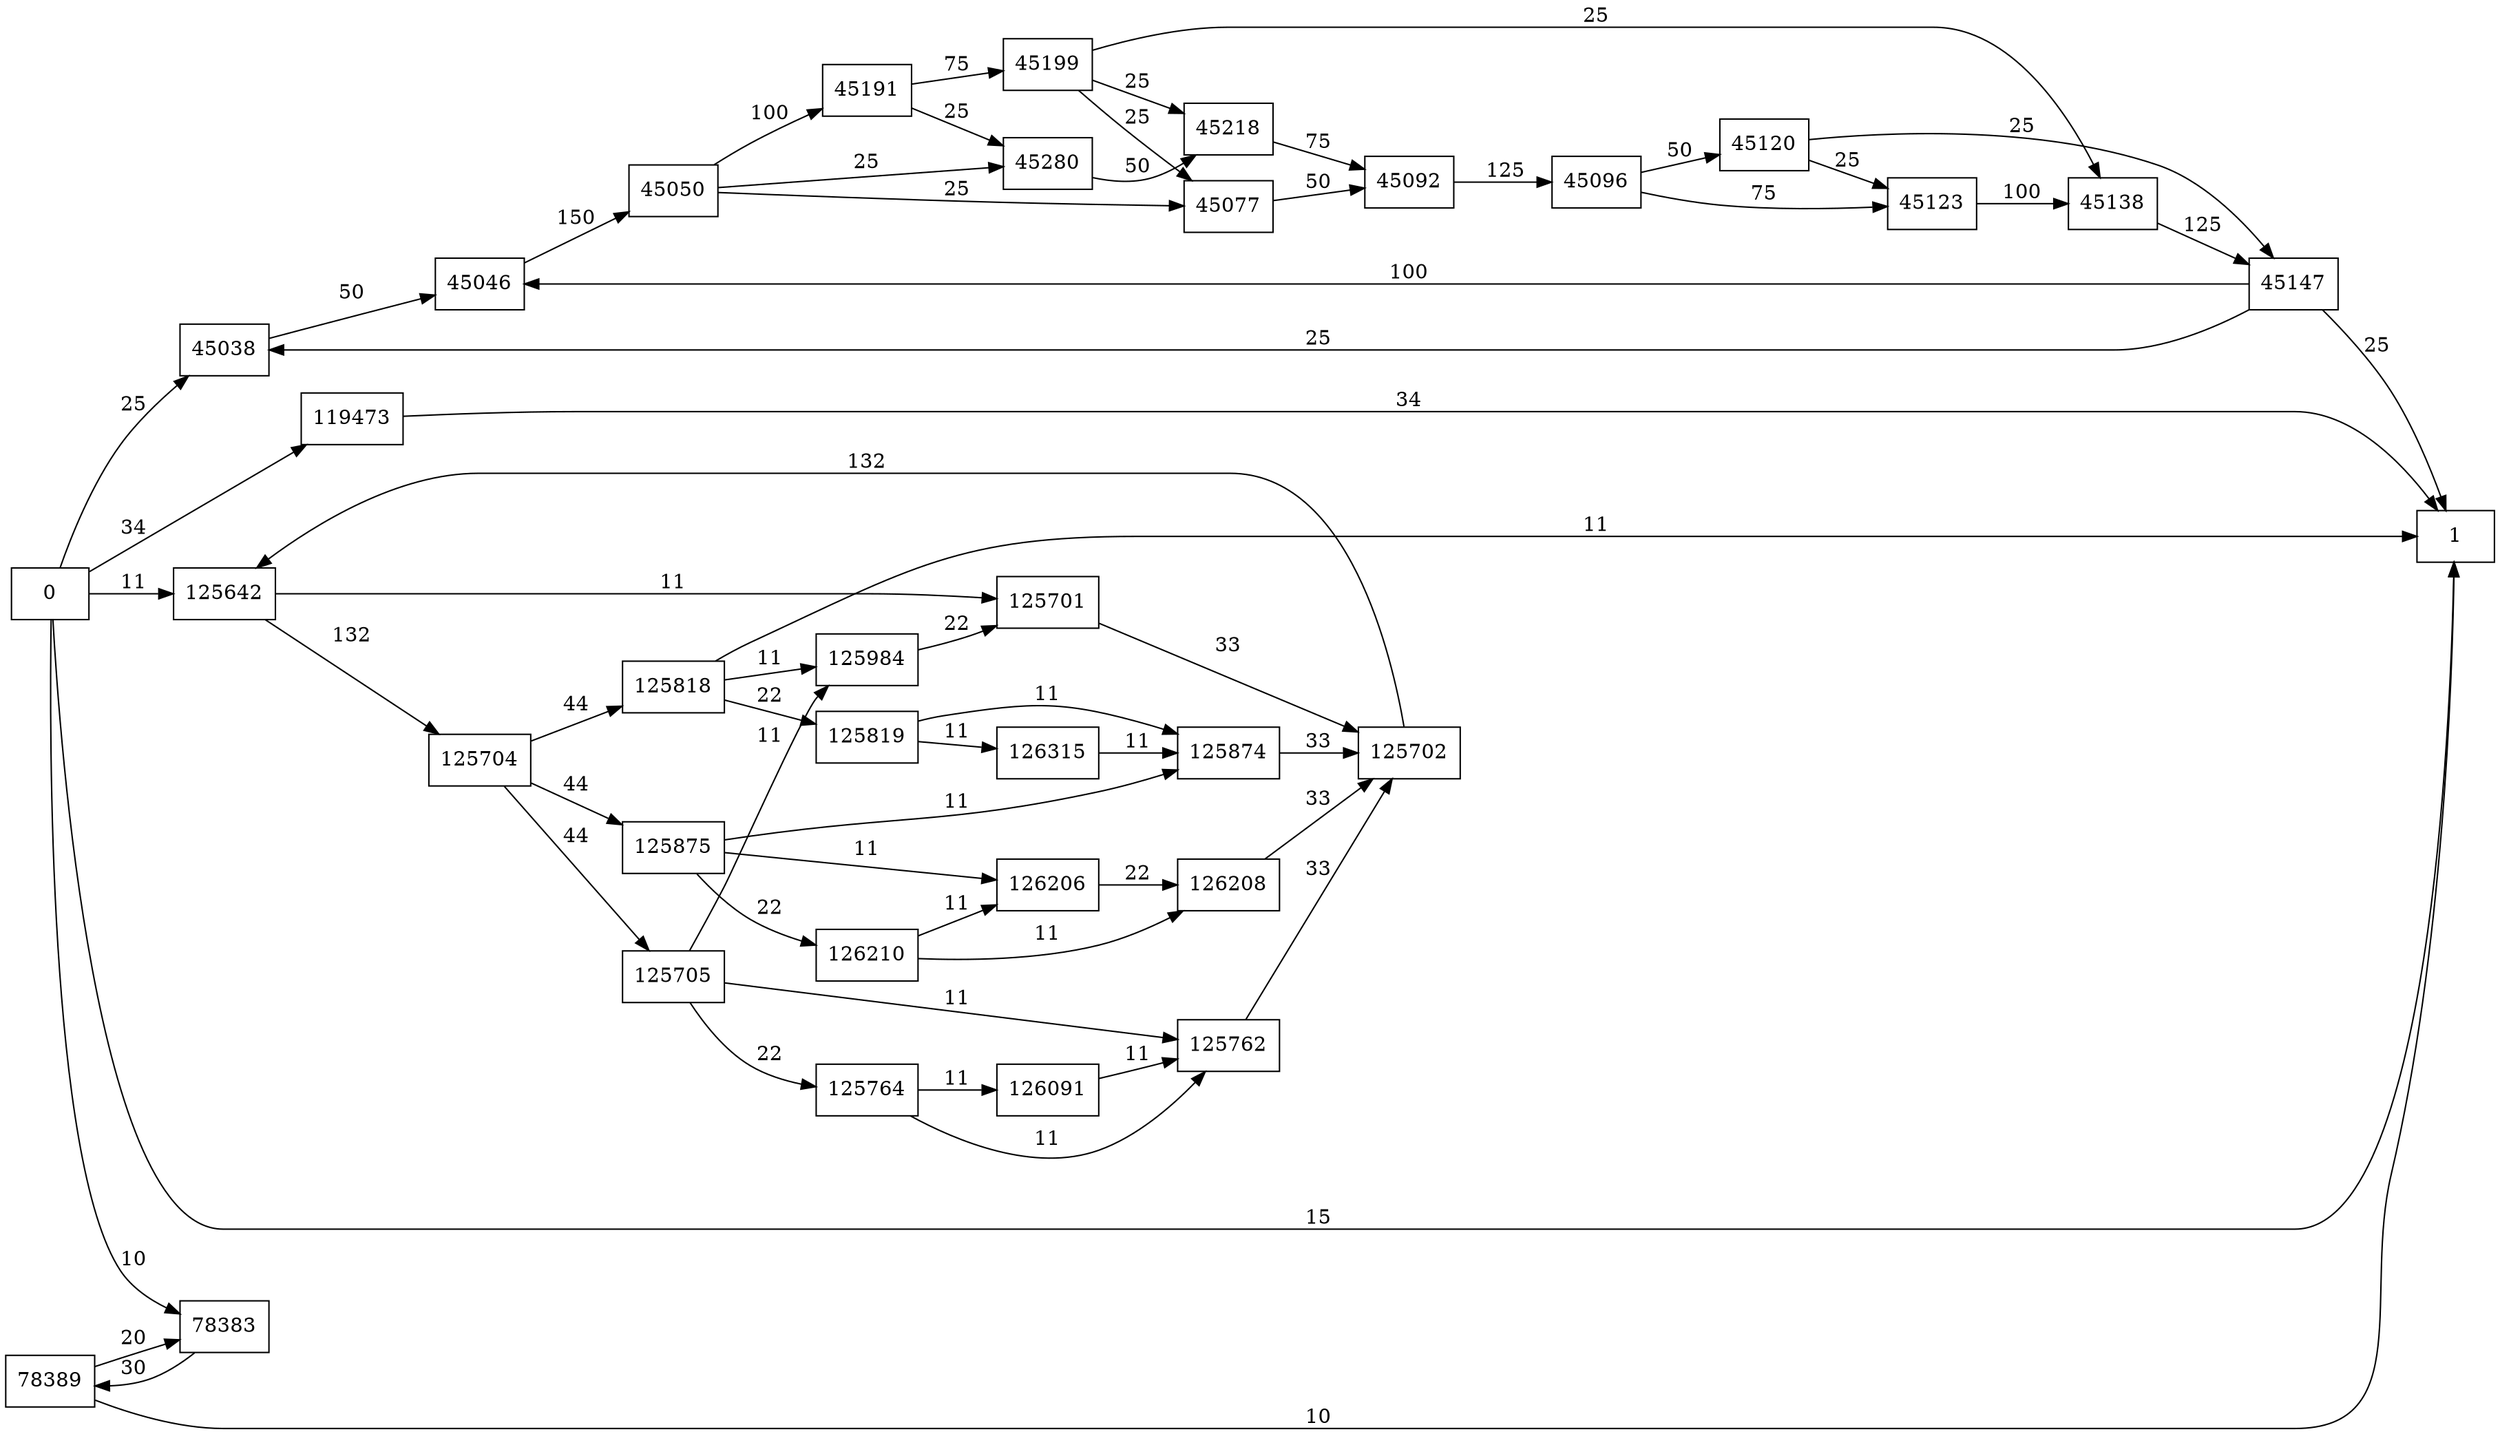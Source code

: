 digraph {
	graph [rankdir=LR]
	node [shape=rectangle]
	45038 -> 45046 [label=50]
	45046 -> 45050 [label=150]
	45050 -> 45077 [label=25]
	45050 -> 45191 [label=100]
	45050 -> 45280 [label=25]
	45077 -> 45092 [label=50]
	45092 -> 45096 [label=125]
	45096 -> 45120 [label=50]
	45096 -> 45123 [label=75]
	45120 -> 45123 [label=25]
	45120 -> 45147 [label=25]
	45123 -> 45138 [label=100]
	45138 -> 45147 [label=125]
	45147 -> 45046 [label=100]
	45147 -> 45038 [label=25]
	45147 -> 1 [label=25]
	45191 -> 45199 [label=75]
	45191 -> 45280 [label=25]
	45199 -> 45218 [label=25]
	45199 -> 45077 [label=25]
	45199 -> 45138 [label=25]
	45218 -> 45092 [label=75]
	45280 -> 45218 [label=50]
	78383 -> 78389 [label=30]
	78389 -> 78383 [label=20]
	78389 -> 1 [label=10]
	119473 -> 1 [label=34]
	125642 -> 125701 [label=11]
	125642 -> 125704 [label=132]
	125701 -> 125702 [label=33]
	125702 -> 125642 [label=132]
	125704 -> 125705 [label=44]
	125704 -> 125818 [label=44]
	125704 -> 125875 [label=44]
	125705 -> 125762 [label=11]
	125705 -> 125764 [label=22]
	125705 -> 125984 [label=11]
	125762 -> 125702 [label=33]
	125764 -> 125762 [label=11]
	125764 -> 126091 [label=11]
	125818 -> 125819 [label=22]
	125818 -> 125984 [label=11]
	125818 -> 1 [label=11]
	125819 -> 125874 [label=11]
	125819 -> 126315 [label=11]
	125874 -> 125702 [label=33]
	125875 -> 125874 [label=11]
	125875 -> 126206 [label=11]
	125875 -> 126210 [label=22]
	125984 -> 125701 [label=22]
	126091 -> 125762 [label=11]
	126206 -> 126208 [label=22]
	126208 -> 125702 [label=33]
	126210 -> 126206 [label=11]
	126210 -> 126208 [label=11]
	126315 -> 125874 [label=11]
	0 -> 1 [label=15]
	0 -> 45038 [label=25]
	0 -> 78383 [label=10]
	0 -> 119473 [label=34]
	0 -> 125642 [label=11]
}
